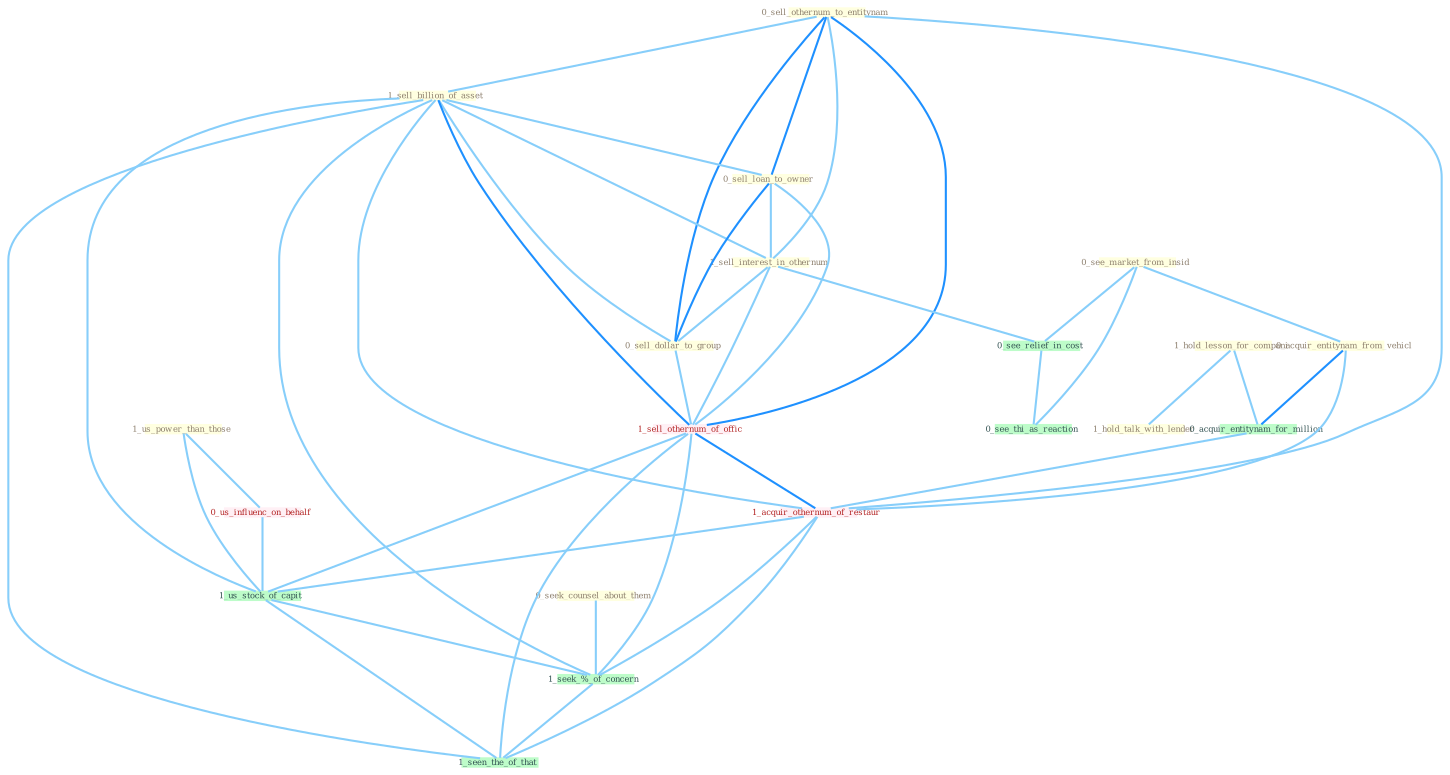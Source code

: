 Graph G{ 
    node
    [shape=polygon,style=filled,width=.5,height=.06,color="#BDFCC9",fixedsize=true,fontsize=4,
    fontcolor="#2f4f4f"];
    {node
    [color="#ffffe0", fontcolor="#8b7d6b"] "1_hold_lesson_for_compani " "1_us_power_than_those " "0_sell_othernum_to_entitynam " "0_seek_counsel_about_them " "1_sell_billion_of_asset " "0_sell_loan_to_owner " "1_sell_interest_in_othernum " "0_see_market_from_insid " "0_acquir_entitynam_from_vehicl " "0_sell_dollar_to_group " "1_hold_talk_with_lender "}
{node [color="#fff0f5", fontcolor="#b22222"] "1_sell_othernum_of_offic " "0_us_influenc_on_behalf " "1_acquir_othernum_of_restaur "}
edge [color="#B0E2FF"];

	"1_hold_lesson_for_compani " -- "1_hold_talk_with_lender " [w="1", color="#87cefa" ];
	"1_hold_lesson_for_compani " -- "0_acquir_entitynam_for_million " [w="1", color="#87cefa" ];
	"1_us_power_than_those " -- "0_us_influenc_on_behalf " [w="1", color="#87cefa" ];
	"1_us_power_than_those " -- "1_us_stock_of_capit " [w="1", color="#87cefa" ];
	"0_sell_othernum_to_entitynam " -- "1_sell_billion_of_asset " [w="1", color="#87cefa" ];
	"0_sell_othernum_to_entitynam " -- "0_sell_loan_to_owner " [w="2", color="#1e90ff" , len=0.8];
	"0_sell_othernum_to_entitynam " -- "1_sell_interest_in_othernum " [w="1", color="#87cefa" ];
	"0_sell_othernum_to_entitynam " -- "0_sell_dollar_to_group " [w="2", color="#1e90ff" , len=0.8];
	"0_sell_othernum_to_entitynam " -- "1_sell_othernum_of_offic " [w="2", color="#1e90ff" , len=0.8];
	"0_sell_othernum_to_entitynam " -- "1_acquir_othernum_of_restaur " [w="1", color="#87cefa" ];
	"0_seek_counsel_about_them " -- "1_seek_%_of_concern " [w="1", color="#87cefa" ];
	"1_sell_billion_of_asset " -- "0_sell_loan_to_owner " [w="1", color="#87cefa" ];
	"1_sell_billion_of_asset " -- "1_sell_interest_in_othernum " [w="1", color="#87cefa" ];
	"1_sell_billion_of_asset " -- "0_sell_dollar_to_group " [w="1", color="#87cefa" ];
	"1_sell_billion_of_asset " -- "1_sell_othernum_of_offic " [w="2", color="#1e90ff" , len=0.8];
	"1_sell_billion_of_asset " -- "1_acquir_othernum_of_restaur " [w="1", color="#87cefa" ];
	"1_sell_billion_of_asset " -- "1_us_stock_of_capit " [w="1", color="#87cefa" ];
	"1_sell_billion_of_asset " -- "1_seek_%_of_concern " [w="1", color="#87cefa" ];
	"1_sell_billion_of_asset " -- "1_seen_the_of_that " [w="1", color="#87cefa" ];
	"0_sell_loan_to_owner " -- "1_sell_interest_in_othernum " [w="1", color="#87cefa" ];
	"0_sell_loan_to_owner " -- "0_sell_dollar_to_group " [w="2", color="#1e90ff" , len=0.8];
	"0_sell_loan_to_owner " -- "1_sell_othernum_of_offic " [w="1", color="#87cefa" ];
	"1_sell_interest_in_othernum " -- "0_sell_dollar_to_group " [w="1", color="#87cefa" ];
	"1_sell_interest_in_othernum " -- "1_sell_othernum_of_offic " [w="1", color="#87cefa" ];
	"1_sell_interest_in_othernum " -- "0_see_relief_in_cost " [w="1", color="#87cefa" ];
	"0_see_market_from_insid " -- "0_acquir_entitynam_from_vehicl " [w="1", color="#87cefa" ];
	"0_see_market_from_insid " -- "0_see_relief_in_cost " [w="1", color="#87cefa" ];
	"0_see_market_from_insid " -- "0_see_thi_as_reaction " [w="1", color="#87cefa" ];
	"0_acquir_entitynam_from_vehicl " -- "0_acquir_entitynam_for_million " [w="2", color="#1e90ff" , len=0.8];
	"0_acquir_entitynam_from_vehicl " -- "1_acquir_othernum_of_restaur " [w="1", color="#87cefa" ];
	"0_sell_dollar_to_group " -- "1_sell_othernum_of_offic " [w="1", color="#87cefa" ];
	"0_acquir_entitynam_for_million " -- "1_acquir_othernum_of_restaur " [w="1", color="#87cefa" ];
	"1_sell_othernum_of_offic " -- "1_acquir_othernum_of_restaur " [w="2", color="#1e90ff" , len=0.8];
	"1_sell_othernum_of_offic " -- "1_us_stock_of_capit " [w="1", color="#87cefa" ];
	"1_sell_othernum_of_offic " -- "1_seek_%_of_concern " [w="1", color="#87cefa" ];
	"1_sell_othernum_of_offic " -- "1_seen_the_of_that " [w="1", color="#87cefa" ];
	"0_us_influenc_on_behalf " -- "1_us_stock_of_capit " [w="1", color="#87cefa" ];
	"0_see_relief_in_cost " -- "0_see_thi_as_reaction " [w="1", color="#87cefa" ];
	"1_acquir_othernum_of_restaur " -- "1_us_stock_of_capit " [w="1", color="#87cefa" ];
	"1_acquir_othernum_of_restaur " -- "1_seek_%_of_concern " [w="1", color="#87cefa" ];
	"1_acquir_othernum_of_restaur " -- "1_seen_the_of_that " [w="1", color="#87cefa" ];
	"1_us_stock_of_capit " -- "1_seek_%_of_concern " [w="1", color="#87cefa" ];
	"1_us_stock_of_capit " -- "1_seen_the_of_that " [w="1", color="#87cefa" ];
	"1_seek_%_of_concern " -- "1_seen_the_of_that " [w="1", color="#87cefa" ];
}